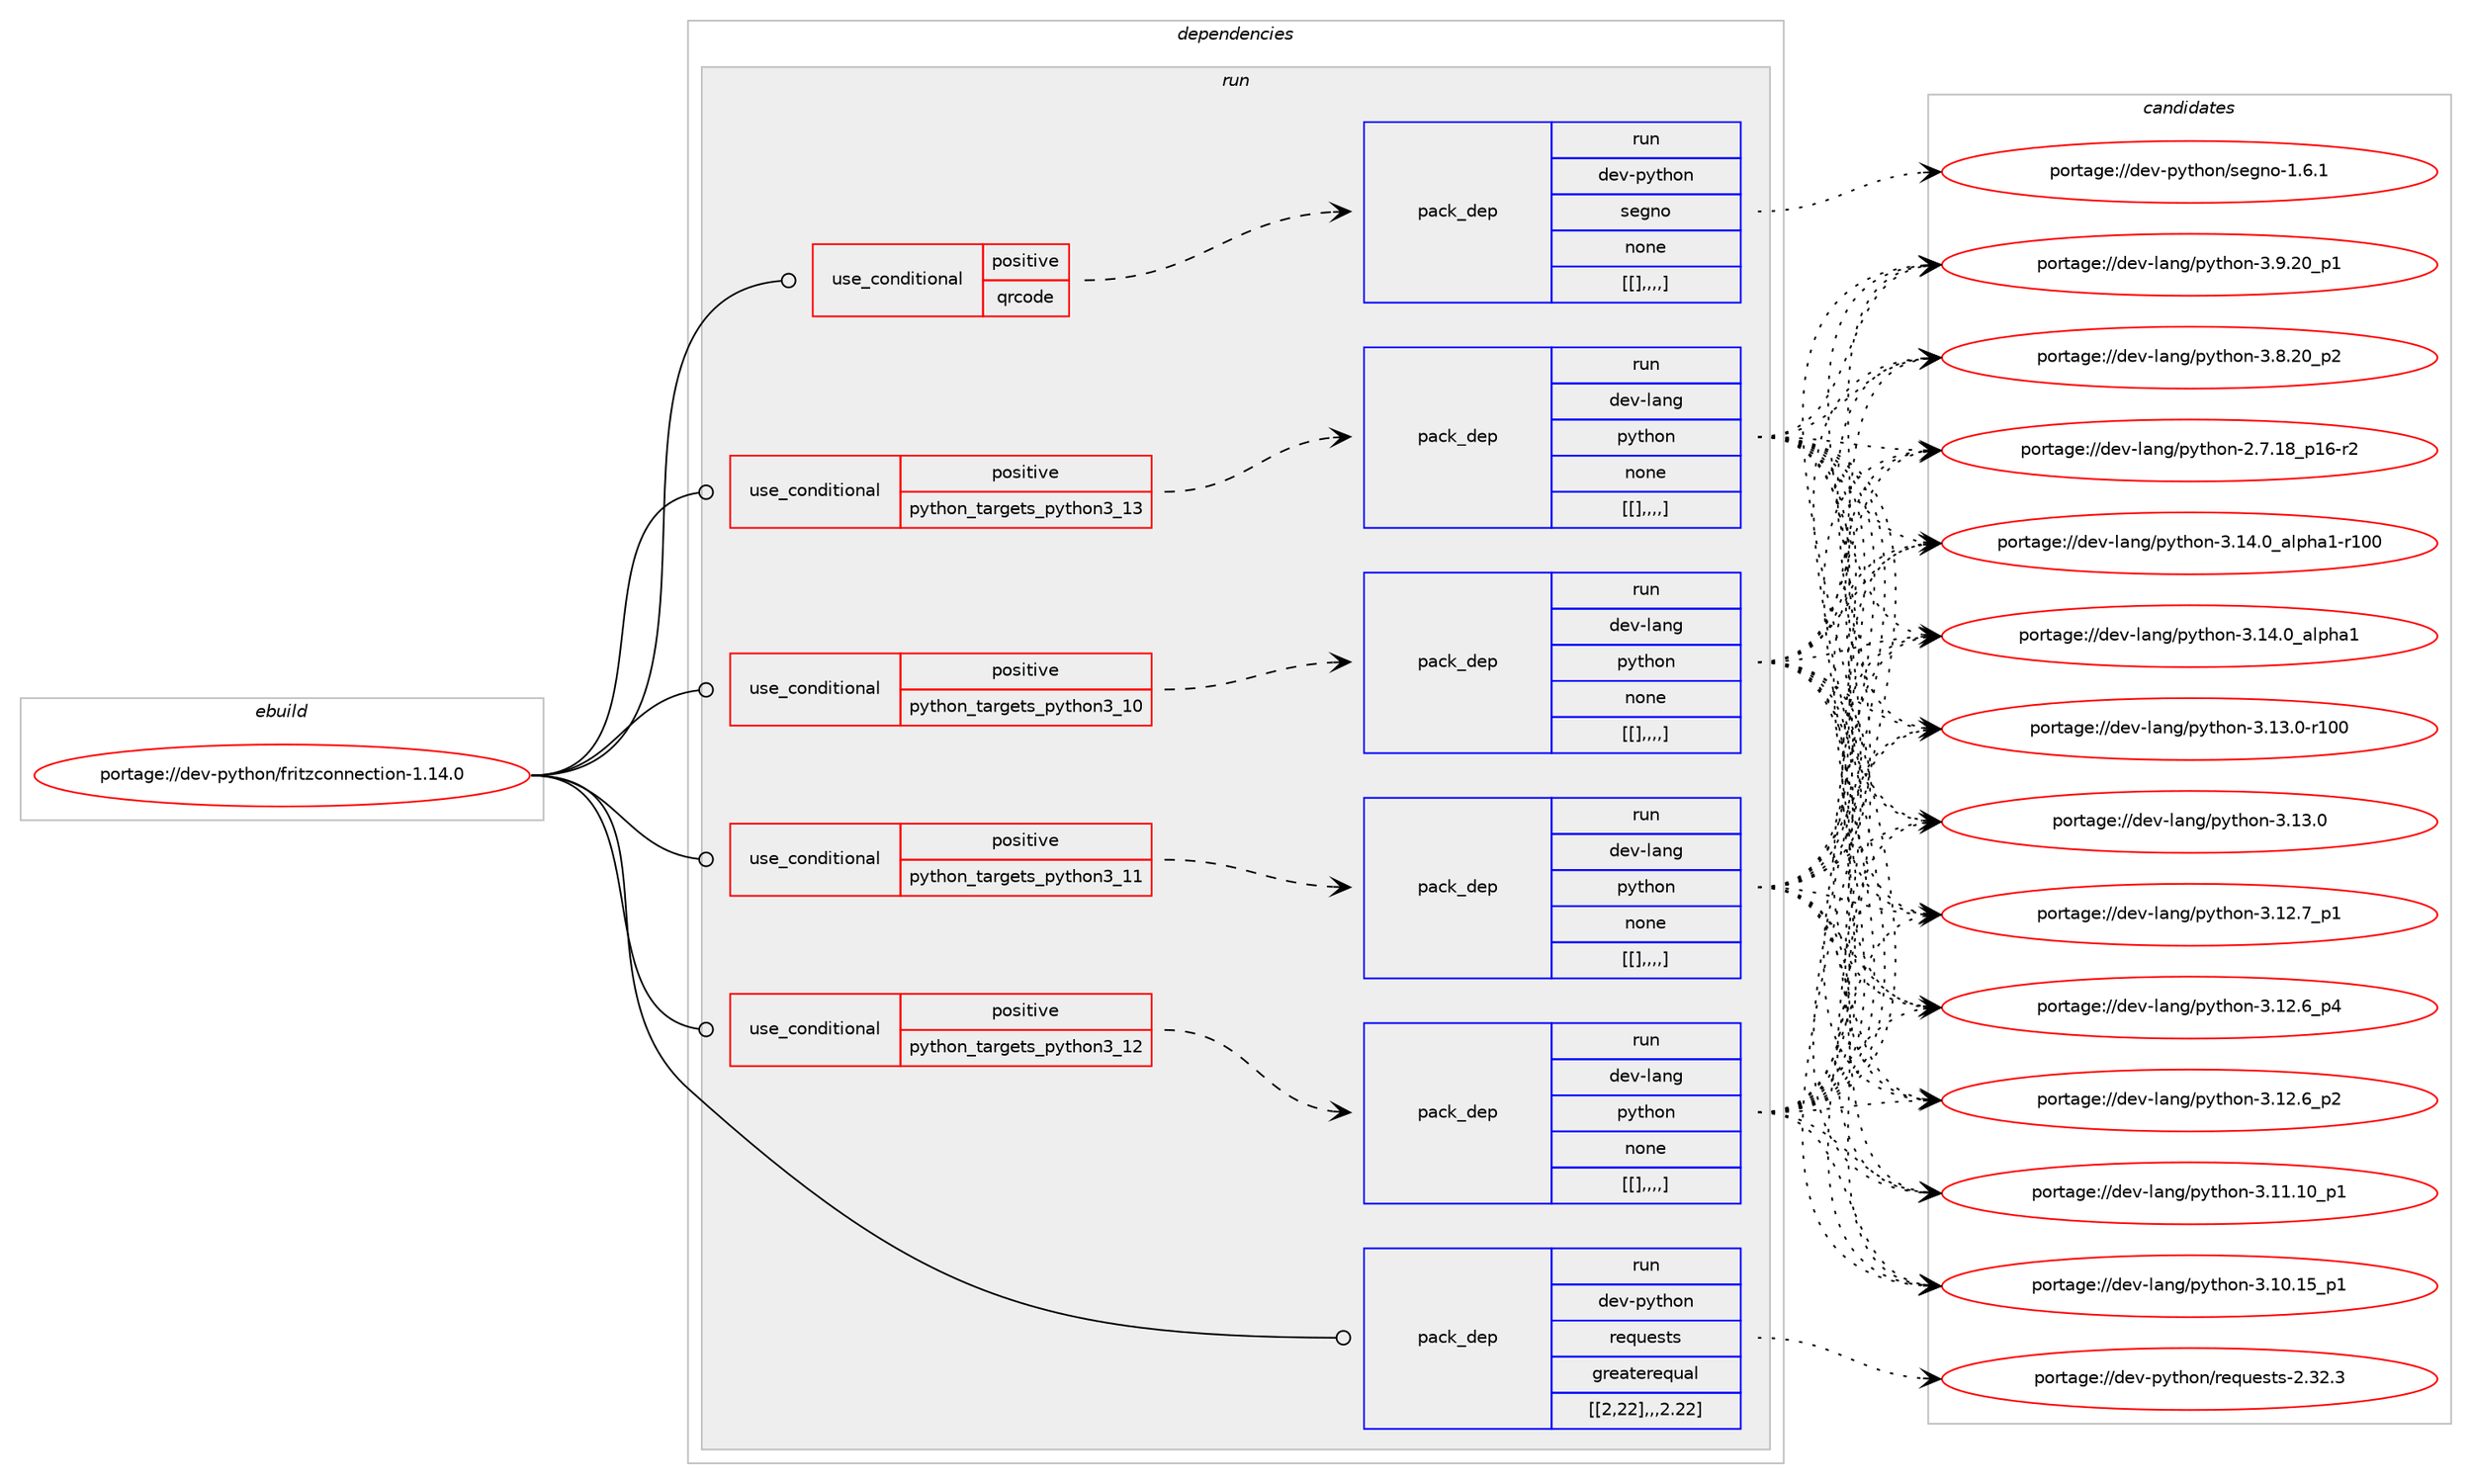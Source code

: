 digraph prolog {

# *************
# Graph options
# *************

newrank=true;
concentrate=true;
compound=true;
graph [rankdir=LR,fontname=Helvetica,fontsize=10,ranksep=1.5];#, ranksep=2.5, nodesep=0.2];
edge  [arrowhead=vee];
node  [fontname=Helvetica,fontsize=10];

# **********
# The ebuild
# **********

subgraph cluster_leftcol {
color=gray;
label=<<i>ebuild</i>>;
id [label="portage://dev-python/fritzconnection-1.14.0", color=red, width=4, href="../dev-python/fritzconnection-1.14.0.svg"];
}

# ****************
# The dependencies
# ****************

subgraph cluster_midcol {
color=gray;
label=<<i>dependencies</i>>;
subgraph cluster_compile {
fillcolor="#eeeeee";
style=filled;
label=<<i>compile</i>>;
}
subgraph cluster_compileandrun {
fillcolor="#eeeeee";
style=filled;
label=<<i>compile and run</i>>;
}
subgraph cluster_run {
fillcolor="#eeeeee";
style=filled;
label=<<i>run</i>>;
subgraph cond35179 {
dependency152421 [label=<<TABLE BORDER="0" CELLBORDER="1" CELLSPACING="0" CELLPADDING="4"><TR><TD ROWSPAN="3" CELLPADDING="10">use_conditional</TD></TR><TR><TD>positive</TD></TR><TR><TD>python_targets_python3_10</TD></TR></TABLE>>, shape=none, color=red];
subgraph pack115939 {
dependency152477 [label=<<TABLE BORDER="0" CELLBORDER="1" CELLSPACING="0" CELLPADDING="4" WIDTH="220"><TR><TD ROWSPAN="6" CELLPADDING="30">pack_dep</TD></TR><TR><TD WIDTH="110">run</TD></TR><TR><TD>dev-lang</TD></TR><TR><TD>python</TD></TR><TR><TD>none</TD></TR><TR><TD>[[],,,,]</TD></TR></TABLE>>, shape=none, color=blue];
}
dependency152421:e -> dependency152477:w [weight=20,style="dashed",arrowhead="vee"];
}
id:e -> dependency152421:w [weight=20,style="solid",arrowhead="odot"];
subgraph cond35212 {
dependency152481 [label=<<TABLE BORDER="0" CELLBORDER="1" CELLSPACING="0" CELLPADDING="4"><TR><TD ROWSPAN="3" CELLPADDING="10">use_conditional</TD></TR><TR><TD>positive</TD></TR><TR><TD>python_targets_python3_11</TD></TR></TABLE>>, shape=none, color=red];
subgraph pack115954 {
dependency152493 [label=<<TABLE BORDER="0" CELLBORDER="1" CELLSPACING="0" CELLPADDING="4" WIDTH="220"><TR><TD ROWSPAN="6" CELLPADDING="30">pack_dep</TD></TR><TR><TD WIDTH="110">run</TD></TR><TR><TD>dev-lang</TD></TR><TR><TD>python</TD></TR><TR><TD>none</TD></TR><TR><TD>[[],,,,]</TD></TR></TABLE>>, shape=none, color=blue];
}
dependency152481:e -> dependency152493:w [weight=20,style="dashed",arrowhead="vee"];
}
id:e -> dependency152481:w [weight=20,style="solid",arrowhead="odot"];
subgraph cond35225 {
dependency152509 [label=<<TABLE BORDER="0" CELLBORDER="1" CELLSPACING="0" CELLPADDING="4"><TR><TD ROWSPAN="3" CELLPADDING="10">use_conditional</TD></TR><TR><TD>positive</TD></TR><TR><TD>python_targets_python3_12</TD></TR></TABLE>>, shape=none, color=red];
subgraph pack115982 {
dependency152563 [label=<<TABLE BORDER="0" CELLBORDER="1" CELLSPACING="0" CELLPADDING="4" WIDTH="220"><TR><TD ROWSPAN="6" CELLPADDING="30">pack_dep</TD></TR><TR><TD WIDTH="110">run</TD></TR><TR><TD>dev-lang</TD></TR><TR><TD>python</TD></TR><TR><TD>none</TD></TR><TR><TD>[[],,,,]</TD></TR></TABLE>>, shape=none, color=blue];
}
dependency152509:e -> dependency152563:w [weight=20,style="dashed",arrowhead="vee"];
}
id:e -> dependency152509:w [weight=20,style="solid",arrowhead="odot"];
subgraph cond35260 {
dependency152583 [label=<<TABLE BORDER="0" CELLBORDER="1" CELLSPACING="0" CELLPADDING="4"><TR><TD ROWSPAN="3" CELLPADDING="10">use_conditional</TD></TR><TR><TD>positive</TD></TR><TR><TD>python_targets_python3_13</TD></TR></TABLE>>, shape=none, color=red];
subgraph pack116003 {
dependency152599 [label=<<TABLE BORDER="0" CELLBORDER="1" CELLSPACING="0" CELLPADDING="4" WIDTH="220"><TR><TD ROWSPAN="6" CELLPADDING="30">pack_dep</TD></TR><TR><TD WIDTH="110">run</TD></TR><TR><TD>dev-lang</TD></TR><TR><TD>python</TD></TR><TR><TD>none</TD></TR><TR><TD>[[],,,,]</TD></TR></TABLE>>, shape=none, color=blue];
}
dependency152583:e -> dependency152599:w [weight=20,style="dashed",arrowhead="vee"];
}
id:e -> dependency152583:w [weight=20,style="solid",arrowhead="odot"];
subgraph cond35282 {
dependency152627 [label=<<TABLE BORDER="0" CELLBORDER="1" CELLSPACING="0" CELLPADDING="4"><TR><TD ROWSPAN="3" CELLPADDING="10">use_conditional</TD></TR><TR><TD>positive</TD></TR><TR><TD>qrcode</TD></TR></TABLE>>, shape=none, color=red];
subgraph pack116043 {
dependency152666 [label=<<TABLE BORDER="0" CELLBORDER="1" CELLSPACING="0" CELLPADDING="4" WIDTH="220"><TR><TD ROWSPAN="6" CELLPADDING="30">pack_dep</TD></TR><TR><TD WIDTH="110">run</TD></TR><TR><TD>dev-python</TD></TR><TR><TD>segno</TD></TR><TR><TD>none</TD></TR><TR><TD>[[],,,,]</TD></TR></TABLE>>, shape=none, color=blue];
}
dependency152627:e -> dependency152666:w [weight=20,style="dashed",arrowhead="vee"];
}
id:e -> dependency152627:w [weight=20,style="solid",arrowhead="odot"];
subgraph pack116062 {
dependency152703 [label=<<TABLE BORDER="0" CELLBORDER="1" CELLSPACING="0" CELLPADDING="4" WIDTH="220"><TR><TD ROWSPAN="6" CELLPADDING="30">pack_dep</TD></TR><TR><TD WIDTH="110">run</TD></TR><TR><TD>dev-python</TD></TR><TR><TD>requests</TD></TR><TR><TD>greaterequal</TD></TR><TR><TD>[[2,22],,,2.22]</TD></TR></TABLE>>, shape=none, color=blue];
}
id:e -> dependency152703:w [weight=20,style="solid",arrowhead="odot"];
}
}

# **************
# The candidates
# **************

subgraph cluster_choices {
rank=same;
color=gray;
label=<<i>candidates</i>>;

subgraph choice115914 {
color=black;
nodesep=1;
choice100101118451089711010347112121116104111110455146495246489597108112104974945114494848 [label="portage://dev-lang/python-3.14.0_alpha1-r100", color=red, width=4,href="../dev-lang/python-3.14.0_alpha1-r100.svg"];
choice1001011184510897110103471121211161041111104551464952464895971081121049749 [label="portage://dev-lang/python-3.14.0_alpha1", color=red, width=4,href="../dev-lang/python-3.14.0_alpha1.svg"];
choice1001011184510897110103471121211161041111104551464951464845114494848 [label="portage://dev-lang/python-3.13.0-r100", color=red, width=4,href="../dev-lang/python-3.13.0-r100.svg"];
choice10010111845108971101034711212111610411111045514649514648 [label="portage://dev-lang/python-3.13.0", color=red, width=4,href="../dev-lang/python-3.13.0.svg"];
choice100101118451089711010347112121116104111110455146495046559511249 [label="portage://dev-lang/python-3.12.7_p1", color=red, width=4,href="../dev-lang/python-3.12.7_p1.svg"];
choice100101118451089711010347112121116104111110455146495046549511252 [label="portage://dev-lang/python-3.12.6_p4", color=red, width=4,href="../dev-lang/python-3.12.6_p4.svg"];
choice100101118451089711010347112121116104111110455146495046549511250 [label="portage://dev-lang/python-3.12.6_p2", color=red, width=4,href="../dev-lang/python-3.12.6_p2.svg"];
choice10010111845108971101034711212111610411111045514649494649489511249 [label="portage://dev-lang/python-3.11.10_p1", color=red, width=4,href="../dev-lang/python-3.11.10_p1.svg"];
choice10010111845108971101034711212111610411111045514649484649539511249 [label="portage://dev-lang/python-3.10.15_p1", color=red, width=4,href="../dev-lang/python-3.10.15_p1.svg"];
choice100101118451089711010347112121116104111110455146574650489511249 [label="portage://dev-lang/python-3.9.20_p1", color=red, width=4,href="../dev-lang/python-3.9.20_p1.svg"];
choice100101118451089711010347112121116104111110455146564650489511250 [label="portage://dev-lang/python-3.8.20_p2", color=red, width=4,href="../dev-lang/python-3.8.20_p2.svg"];
choice100101118451089711010347112121116104111110455046554649569511249544511450 [label="portage://dev-lang/python-2.7.18_p16-r2", color=red, width=4,href="../dev-lang/python-2.7.18_p16-r2.svg"];
dependency152477:e -> choice100101118451089711010347112121116104111110455146495246489597108112104974945114494848:w [style=dotted,weight="100"];
dependency152477:e -> choice1001011184510897110103471121211161041111104551464952464895971081121049749:w [style=dotted,weight="100"];
dependency152477:e -> choice1001011184510897110103471121211161041111104551464951464845114494848:w [style=dotted,weight="100"];
dependency152477:e -> choice10010111845108971101034711212111610411111045514649514648:w [style=dotted,weight="100"];
dependency152477:e -> choice100101118451089711010347112121116104111110455146495046559511249:w [style=dotted,weight="100"];
dependency152477:e -> choice100101118451089711010347112121116104111110455146495046549511252:w [style=dotted,weight="100"];
dependency152477:e -> choice100101118451089711010347112121116104111110455146495046549511250:w [style=dotted,weight="100"];
dependency152477:e -> choice10010111845108971101034711212111610411111045514649494649489511249:w [style=dotted,weight="100"];
dependency152477:e -> choice10010111845108971101034711212111610411111045514649484649539511249:w [style=dotted,weight="100"];
dependency152477:e -> choice100101118451089711010347112121116104111110455146574650489511249:w [style=dotted,weight="100"];
dependency152477:e -> choice100101118451089711010347112121116104111110455146564650489511250:w [style=dotted,weight="100"];
dependency152477:e -> choice100101118451089711010347112121116104111110455046554649569511249544511450:w [style=dotted,weight="100"];
}
subgraph choice115937 {
color=black;
nodesep=1;
choice100101118451089711010347112121116104111110455146495246489597108112104974945114494848 [label="portage://dev-lang/python-3.14.0_alpha1-r100", color=red, width=4,href="../dev-lang/python-3.14.0_alpha1-r100.svg"];
choice1001011184510897110103471121211161041111104551464952464895971081121049749 [label="portage://dev-lang/python-3.14.0_alpha1", color=red, width=4,href="../dev-lang/python-3.14.0_alpha1.svg"];
choice1001011184510897110103471121211161041111104551464951464845114494848 [label="portage://dev-lang/python-3.13.0-r100", color=red, width=4,href="../dev-lang/python-3.13.0-r100.svg"];
choice10010111845108971101034711212111610411111045514649514648 [label="portage://dev-lang/python-3.13.0", color=red, width=4,href="../dev-lang/python-3.13.0.svg"];
choice100101118451089711010347112121116104111110455146495046559511249 [label="portage://dev-lang/python-3.12.7_p1", color=red, width=4,href="../dev-lang/python-3.12.7_p1.svg"];
choice100101118451089711010347112121116104111110455146495046549511252 [label="portage://dev-lang/python-3.12.6_p4", color=red, width=4,href="../dev-lang/python-3.12.6_p4.svg"];
choice100101118451089711010347112121116104111110455146495046549511250 [label="portage://dev-lang/python-3.12.6_p2", color=red, width=4,href="../dev-lang/python-3.12.6_p2.svg"];
choice10010111845108971101034711212111610411111045514649494649489511249 [label="portage://dev-lang/python-3.11.10_p1", color=red, width=4,href="../dev-lang/python-3.11.10_p1.svg"];
choice10010111845108971101034711212111610411111045514649484649539511249 [label="portage://dev-lang/python-3.10.15_p1", color=red, width=4,href="../dev-lang/python-3.10.15_p1.svg"];
choice100101118451089711010347112121116104111110455146574650489511249 [label="portage://dev-lang/python-3.9.20_p1", color=red, width=4,href="../dev-lang/python-3.9.20_p1.svg"];
choice100101118451089711010347112121116104111110455146564650489511250 [label="portage://dev-lang/python-3.8.20_p2", color=red, width=4,href="../dev-lang/python-3.8.20_p2.svg"];
choice100101118451089711010347112121116104111110455046554649569511249544511450 [label="portage://dev-lang/python-2.7.18_p16-r2", color=red, width=4,href="../dev-lang/python-2.7.18_p16-r2.svg"];
dependency152493:e -> choice100101118451089711010347112121116104111110455146495246489597108112104974945114494848:w [style=dotted,weight="100"];
dependency152493:e -> choice1001011184510897110103471121211161041111104551464952464895971081121049749:w [style=dotted,weight="100"];
dependency152493:e -> choice1001011184510897110103471121211161041111104551464951464845114494848:w [style=dotted,weight="100"];
dependency152493:e -> choice10010111845108971101034711212111610411111045514649514648:w [style=dotted,weight="100"];
dependency152493:e -> choice100101118451089711010347112121116104111110455146495046559511249:w [style=dotted,weight="100"];
dependency152493:e -> choice100101118451089711010347112121116104111110455146495046549511252:w [style=dotted,weight="100"];
dependency152493:e -> choice100101118451089711010347112121116104111110455146495046549511250:w [style=dotted,weight="100"];
dependency152493:e -> choice10010111845108971101034711212111610411111045514649494649489511249:w [style=dotted,weight="100"];
dependency152493:e -> choice10010111845108971101034711212111610411111045514649484649539511249:w [style=dotted,weight="100"];
dependency152493:e -> choice100101118451089711010347112121116104111110455146574650489511249:w [style=dotted,weight="100"];
dependency152493:e -> choice100101118451089711010347112121116104111110455146564650489511250:w [style=dotted,weight="100"];
dependency152493:e -> choice100101118451089711010347112121116104111110455046554649569511249544511450:w [style=dotted,weight="100"];
}
subgraph choice115948 {
color=black;
nodesep=1;
choice100101118451089711010347112121116104111110455146495246489597108112104974945114494848 [label="portage://dev-lang/python-3.14.0_alpha1-r100", color=red, width=4,href="../dev-lang/python-3.14.0_alpha1-r100.svg"];
choice1001011184510897110103471121211161041111104551464952464895971081121049749 [label="portage://dev-lang/python-3.14.0_alpha1", color=red, width=4,href="../dev-lang/python-3.14.0_alpha1.svg"];
choice1001011184510897110103471121211161041111104551464951464845114494848 [label="portage://dev-lang/python-3.13.0-r100", color=red, width=4,href="../dev-lang/python-3.13.0-r100.svg"];
choice10010111845108971101034711212111610411111045514649514648 [label="portage://dev-lang/python-3.13.0", color=red, width=4,href="../dev-lang/python-3.13.0.svg"];
choice100101118451089711010347112121116104111110455146495046559511249 [label="portage://dev-lang/python-3.12.7_p1", color=red, width=4,href="../dev-lang/python-3.12.7_p1.svg"];
choice100101118451089711010347112121116104111110455146495046549511252 [label="portage://dev-lang/python-3.12.6_p4", color=red, width=4,href="../dev-lang/python-3.12.6_p4.svg"];
choice100101118451089711010347112121116104111110455146495046549511250 [label="portage://dev-lang/python-3.12.6_p2", color=red, width=4,href="../dev-lang/python-3.12.6_p2.svg"];
choice10010111845108971101034711212111610411111045514649494649489511249 [label="portage://dev-lang/python-3.11.10_p1", color=red, width=4,href="../dev-lang/python-3.11.10_p1.svg"];
choice10010111845108971101034711212111610411111045514649484649539511249 [label="portage://dev-lang/python-3.10.15_p1", color=red, width=4,href="../dev-lang/python-3.10.15_p1.svg"];
choice100101118451089711010347112121116104111110455146574650489511249 [label="portage://dev-lang/python-3.9.20_p1", color=red, width=4,href="../dev-lang/python-3.9.20_p1.svg"];
choice100101118451089711010347112121116104111110455146564650489511250 [label="portage://dev-lang/python-3.8.20_p2", color=red, width=4,href="../dev-lang/python-3.8.20_p2.svg"];
choice100101118451089711010347112121116104111110455046554649569511249544511450 [label="portage://dev-lang/python-2.7.18_p16-r2", color=red, width=4,href="../dev-lang/python-2.7.18_p16-r2.svg"];
dependency152563:e -> choice100101118451089711010347112121116104111110455146495246489597108112104974945114494848:w [style=dotted,weight="100"];
dependency152563:e -> choice1001011184510897110103471121211161041111104551464952464895971081121049749:w [style=dotted,weight="100"];
dependency152563:e -> choice1001011184510897110103471121211161041111104551464951464845114494848:w [style=dotted,weight="100"];
dependency152563:e -> choice10010111845108971101034711212111610411111045514649514648:w [style=dotted,weight="100"];
dependency152563:e -> choice100101118451089711010347112121116104111110455146495046559511249:w [style=dotted,weight="100"];
dependency152563:e -> choice100101118451089711010347112121116104111110455146495046549511252:w [style=dotted,weight="100"];
dependency152563:e -> choice100101118451089711010347112121116104111110455146495046549511250:w [style=dotted,weight="100"];
dependency152563:e -> choice10010111845108971101034711212111610411111045514649494649489511249:w [style=dotted,weight="100"];
dependency152563:e -> choice10010111845108971101034711212111610411111045514649484649539511249:w [style=dotted,weight="100"];
dependency152563:e -> choice100101118451089711010347112121116104111110455146574650489511249:w [style=dotted,weight="100"];
dependency152563:e -> choice100101118451089711010347112121116104111110455146564650489511250:w [style=dotted,weight="100"];
dependency152563:e -> choice100101118451089711010347112121116104111110455046554649569511249544511450:w [style=dotted,weight="100"];
}
subgraph choice115952 {
color=black;
nodesep=1;
choice100101118451089711010347112121116104111110455146495246489597108112104974945114494848 [label="portage://dev-lang/python-3.14.0_alpha1-r100", color=red, width=4,href="../dev-lang/python-3.14.0_alpha1-r100.svg"];
choice1001011184510897110103471121211161041111104551464952464895971081121049749 [label="portage://dev-lang/python-3.14.0_alpha1", color=red, width=4,href="../dev-lang/python-3.14.0_alpha1.svg"];
choice1001011184510897110103471121211161041111104551464951464845114494848 [label="portage://dev-lang/python-3.13.0-r100", color=red, width=4,href="../dev-lang/python-3.13.0-r100.svg"];
choice10010111845108971101034711212111610411111045514649514648 [label="portage://dev-lang/python-3.13.0", color=red, width=4,href="../dev-lang/python-3.13.0.svg"];
choice100101118451089711010347112121116104111110455146495046559511249 [label="portage://dev-lang/python-3.12.7_p1", color=red, width=4,href="../dev-lang/python-3.12.7_p1.svg"];
choice100101118451089711010347112121116104111110455146495046549511252 [label="portage://dev-lang/python-3.12.6_p4", color=red, width=4,href="../dev-lang/python-3.12.6_p4.svg"];
choice100101118451089711010347112121116104111110455146495046549511250 [label="portage://dev-lang/python-3.12.6_p2", color=red, width=4,href="../dev-lang/python-3.12.6_p2.svg"];
choice10010111845108971101034711212111610411111045514649494649489511249 [label="portage://dev-lang/python-3.11.10_p1", color=red, width=4,href="../dev-lang/python-3.11.10_p1.svg"];
choice10010111845108971101034711212111610411111045514649484649539511249 [label="portage://dev-lang/python-3.10.15_p1", color=red, width=4,href="../dev-lang/python-3.10.15_p1.svg"];
choice100101118451089711010347112121116104111110455146574650489511249 [label="portage://dev-lang/python-3.9.20_p1", color=red, width=4,href="../dev-lang/python-3.9.20_p1.svg"];
choice100101118451089711010347112121116104111110455146564650489511250 [label="portage://dev-lang/python-3.8.20_p2", color=red, width=4,href="../dev-lang/python-3.8.20_p2.svg"];
choice100101118451089711010347112121116104111110455046554649569511249544511450 [label="portage://dev-lang/python-2.7.18_p16-r2", color=red, width=4,href="../dev-lang/python-2.7.18_p16-r2.svg"];
dependency152599:e -> choice100101118451089711010347112121116104111110455146495246489597108112104974945114494848:w [style=dotted,weight="100"];
dependency152599:e -> choice1001011184510897110103471121211161041111104551464952464895971081121049749:w [style=dotted,weight="100"];
dependency152599:e -> choice1001011184510897110103471121211161041111104551464951464845114494848:w [style=dotted,weight="100"];
dependency152599:e -> choice10010111845108971101034711212111610411111045514649514648:w [style=dotted,weight="100"];
dependency152599:e -> choice100101118451089711010347112121116104111110455146495046559511249:w [style=dotted,weight="100"];
dependency152599:e -> choice100101118451089711010347112121116104111110455146495046549511252:w [style=dotted,weight="100"];
dependency152599:e -> choice100101118451089711010347112121116104111110455146495046549511250:w [style=dotted,weight="100"];
dependency152599:e -> choice10010111845108971101034711212111610411111045514649494649489511249:w [style=dotted,weight="100"];
dependency152599:e -> choice10010111845108971101034711212111610411111045514649484649539511249:w [style=dotted,weight="100"];
dependency152599:e -> choice100101118451089711010347112121116104111110455146574650489511249:w [style=dotted,weight="100"];
dependency152599:e -> choice100101118451089711010347112121116104111110455146564650489511250:w [style=dotted,weight="100"];
dependency152599:e -> choice100101118451089711010347112121116104111110455046554649569511249544511450:w [style=dotted,weight="100"];
}
subgraph choice115959 {
color=black;
nodesep=1;
choice1001011184511212111610411111047115101103110111454946544649 [label="portage://dev-python/segno-1.6.1", color=red, width=4,href="../dev-python/segno-1.6.1.svg"];
dependency152666:e -> choice1001011184511212111610411111047115101103110111454946544649:w [style=dotted,weight="100"];
}
subgraph choice115961 {
color=black;
nodesep=1;
choice100101118451121211161041111104711410111311710111511611545504651504651 [label="portage://dev-python/requests-2.32.3", color=red, width=4,href="../dev-python/requests-2.32.3.svg"];
dependency152703:e -> choice100101118451121211161041111104711410111311710111511611545504651504651:w [style=dotted,weight="100"];
}
}

}
